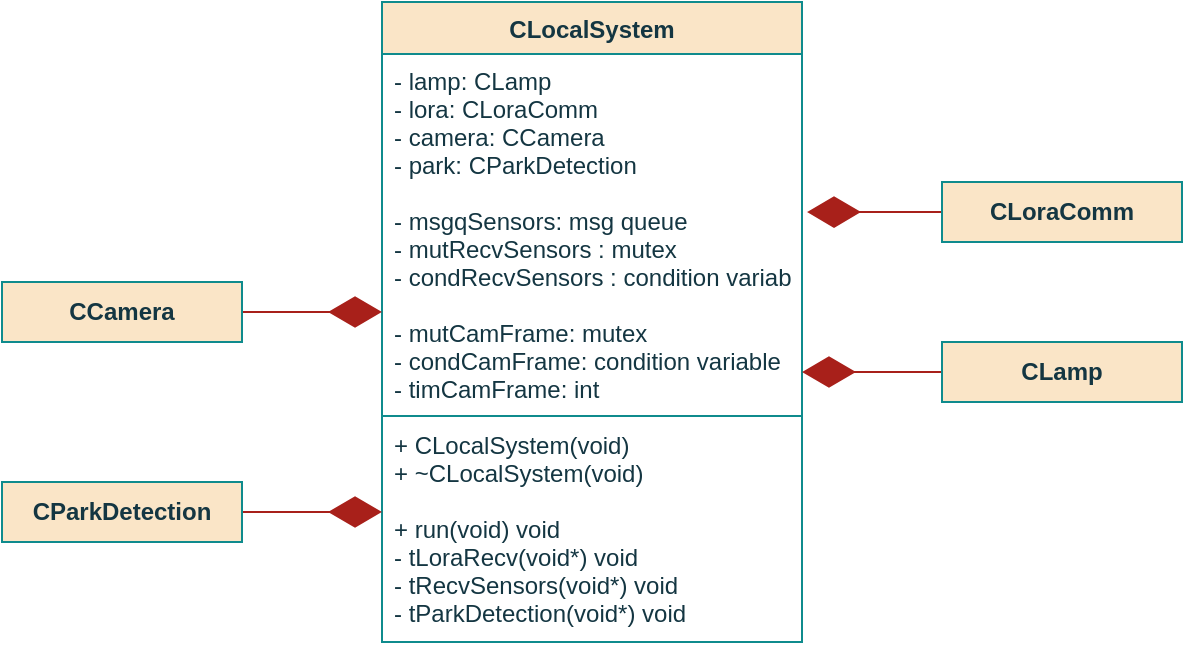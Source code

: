 <mxfile version="16.0.0" type="github" pages="7">
  <diagram id="xRPbzMYtvzO_JJK2Yxg7" name="Class">
    <mxGraphModel dx="771" dy="437" grid="1" gridSize="10" guides="1" tooltips="1" connect="1" arrows="1" fold="1" page="1" pageScale="1" pageWidth="850" pageHeight="1100" math="0" shadow="0">
      <root>
        <mxCell id="0" />
        <mxCell id="1" parent="0" />
        <mxCell id="exN9-fndayGN609k0AWI-1" value="CLocalSystem" style="swimlane;fontStyle=1;align=center;verticalAlign=top;childLayout=stackLayout;horizontal=1;startSize=26;horizontalStack=0;resizeParent=1;resizeParentMax=0;resizeLast=0;collapsible=1;marginBottom=0;fillColor=#FAE5C7;strokeColor=#0F8B8D;fontColor=#143642;" vertex="1" parent="1">
          <mxGeometry x="320" y="10" width="210" height="320" as="geometry">
            <mxRectangle x="-80" y="480" width="80" height="26" as="alternateBounds" />
          </mxGeometry>
        </mxCell>
        <mxCell id="exN9-fndayGN609k0AWI-2" value="- lamp: CLamp&#xa;- lora: CLoraComm&#xa;- camera: CCamera&#xa;- park: CParkDetection&#xa;&#xa;- msgqSensors: msg queue&#xa;- mutRecvSensors : mutex&#xa;- condRecvSensors : condition variable&#xa;&#xa;- mutCamFrame: mutex&#xa;- condCamFrame: condition variable&#xa;- timCamFrame: int&#xa;&#xa;&#xa;&#xa;" style="text;strokeColor=none;fillColor=none;align=left;verticalAlign=top;spacingLeft=4;spacingRight=4;overflow=hidden;rotatable=0;points=[[0,0.5],[1,0.5]];portConstraint=eastwest;fontColor=#143642;" vertex="1" parent="exN9-fndayGN609k0AWI-1">
          <mxGeometry y="26" width="210" height="180" as="geometry" />
        </mxCell>
        <mxCell id="exN9-fndayGN609k0AWI-3" value="" style="line;strokeWidth=1;fillColor=none;align=left;verticalAlign=middle;spacingTop=-1;spacingLeft=3;spacingRight=3;rotatable=0;labelPosition=right;points=[];portConstraint=eastwest;labelBackgroundColor=#DAD2D8;strokeColor=#0F8B8D;fontColor=#143642;" vertex="1" parent="exN9-fndayGN609k0AWI-1">
          <mxGeometry y="206" width="210" height="2" as="geometry" />
        </mxCell>
        <mxCell id="exN9-fndayGN609k0AWI-4" value="+ CLocalSystem(void)&#xa;+ ~CLocalSystem(void)&#xa;&#xa;+ run(void) void&#xa;- tLoraRecv(void*) void&#xa;- tRecvSensors(void*) void&#xa;- tParkDetection(void*) void&#xa;" style="text;strokeColor=none;fillColor=none;align=left;verticalAlign=top;spacingLeft=4;spacingRight=4;overflow=hidden;rotatable=0;points=[[0,0.5],[1,0.5]];portConstraint=eastwest;fontColor=#143642;" vertex="1" parent="exN9-fndayGN609k0AWI-1">
          <mxGeometry y="208" width="210" height="112" as="geometry" />
        </mxCell>
        <mxCell id="exN9-fndayGN609k0AWI-5" value="" style="endArrow=diamondThin;endFill=1;endSize=24;html=1;rounded=0;sketch=0;fontColor=#143642;strokeColor=#A8201A;fillColor=#FAE5C7;exitX=1;exitY=0.5;exitDx=0;exitDy=0;" edge="1" parent="1" source="exN9-fndayGN609k0AWI-11">
          <mxGeometry width="160" relative="1" as="geometry">
            <mxPoint x="300" y="230" as="sourcePoint" />
            <mxPoint x="320" y="265.0" as="targetPoint" />
          </mxGeometry>
        </mxCell>
        <mxCell id="exN9-fndayGN609k0AWI-6" value="" style="endArrow=diamondThin;endFill=1;endSize=24;html=1;rounded=0;sketch=0;fontColor=#143642;strokeColor=#A8201A;fillColor=#FAE5C7;exitX=0;exitY=0.5;exitDx=0;exitDy=0;entryX=1.012;entryY=0.439;entryDx=0;entryDy=0;entryPerimeter=0;" edge="1" parent="1" target="exN9-fndayGN609k0AWI-2">
          <mxGeometry width="160" relative="1" as="geometry">
            <mxPoint x="600" y="115" as="sourcePoint" />
            <mxPoint x="580" y="80" as="targetPoint" />
          </mxGeometry>
        </mxCell>
        <mxCell id="exN9-fndayGN609k0AWI-7" value="" style="endArrow=diamondThin;endFill=1;endSize=24;html=1;rounded=0;sketch=0;fontColor=#143642;strokeColor=#A8201A;fillColor=#FAE5C7;exitX=0;exitY=0.5;exitDx=0;exitDy=0;" edge="1" parent="1" source="exN9-fndayGN609k0AWI-9">
          <mxGeometry width="160" relative="1" as="geometry">
            <mxPoint x="540" y="148" as="sourcePoint" />
            <mxPoint x="530" y="195" as="targetPoint" />
          </mxGeometry>
        </mxCell>
        <mxCell id="exN9-fndayGN609k0AWI-8" value="" style="endArrow=diamondThin;endFill=1;endSize=24;html=1;rounded=0;sketch=0;fontColor=#143642;strokeColor=#A8201A;fillColor=#FAE5C7;exitX=1;exitY=0.5;exitDx=0;exitDy=0;" edge="1" parent="1" source="exN9-fndayGN609k0AWI-10">
          <mxGeometry width="160" relative="1" as="geometry">
            <mxPoint x="290" y="133" as="sourcePoint" />
            <mxPoint x="320" y="165" as="targetPoint" />
          </mxGeometry>
        </mxCell>
        <mxCell id="exN9-fndayGN609k0AWI-9" value="CLamp" style="rounded=0;whiteSpace=wrap;html=1;sketch=0;fontColor=#143642;strokeColor=#0F8B8D;fillColor=#FAE5C7;fontStyle=1" vertex="1" parent="1">
          <mxGeometry x="600" y="180" width="120" height="30" as="geometry" />
        </mxCell>
        <mxCell id="exN9-fndayGN609k0AWI-10" value="&lt;div&gt;CCamera&lt;/div&gt;" style="rounded=0;whiteSpace=wrap;html=1;sketch=0;fontColor=#143642;strokeColor=#0F8B8D;fillColor=#FAE5C7;fontStyle=1" vertex="1" parent="1">
          <mxGeometry x="130" y="150" width="120" height="30" as="geometry" />
        </mxCell>
        <mxCell id="exN9-fndayGN609k0AWI-11" value="CParkDetection" style="rounded=0;whiteSpace=wrap;html=1;sketch=0;fontColor=#143642;strokeColor=#0F8B8D;fillColor=#FAE5C7;fontStyle=1" vertex="1" parent="1">
          <mxGeometry x="130" y="250" width="120" height="30" as="geometry" />
        </mxCell>
        <mxCell id="exN9-fndayGN609k0AWI-12" value="CLoraComm" style="rounded=0;whiteSpace=wrap;html=1;sketch=0;fontColor=#143642;strokeColor=#0F8B8D;fillColor=#FAE5C7;fontStyle=1" vertex="1" parent="1">
          <mxGeometry x="600" y="100" width="120" height="30" as="geometry" />
        </mxCell>
      </root>
    </mxGraphModel>
  </diagram>
  <diagram id="z8LxL4Aov0aZeH8CfiWC" name="Constructor">
    <mxGraphModel dx="1781" dy="527" grid="1" gridSize="10" guides="1" tooltips="1" connect="1" arrows="1" fold="1" page="1" pageScale="1" pageWidth="850" pageHeight="1100" math="0" shadow="0">
      <root>
        <mxCell id="op0EoiuZJEP9xvEliXSA-0" />
        <mxCell id="op0EoiuZJEP9xvEliXSA-1" parent="op0EoiuZJEP9xvEliXSA-0" />
        <mxCell id="op0EoiuZJEP9xvEliXSA-2" style="edgeStyle=orthogonalEdgeStyle;curved=0;rounded=1;sketch=0;orthogonalLoop=1;jettySize=auto;html=1;exitX=0.5;exitY=1;exitDx=0;exitDy=0;entryX=0.5;entryY=0;entryDx=0;entryDy=0;fontColor=#143642;strokeColor=#A8201A;fillColor=#FAE5C7;" parent="op0EoiuZJEP9xvEliXSA-1" source="op0EoiuZJEP9xvEliXSA-3" edge="1">
          <mxGeometry relative="1" as="geometry">
            <mxPoint x="-424.5" y="120" as="targetPoint" />
          </mxGeometry>
        </mxCell>
        <mxCell id="op0EoiuZJEP9xvEliXSA-3" value="&lt;div&gt;CLocalSystem&lt;br&gt;&lt;/div&gt;" style="ellipse;whiteSpace=wrap;html=1;fillColor=#FAE5C7;strokeColor=#0F8B8D;fontColor=#143642;fontStyle=1" parent="op0EoiuZJEP9xvEliXSA-1" vertex="1">
          <mxGeometry x="-487.5" y="50" width="125.5" height="50" as="geometry" />
        </mxCell>
        <mxCell id="op0EoiuZJEP9xvEliXSA-4" style="edgeStyle=orthogonalEdgeStyle;rounded=1;orthogonalLoop=1;jettySize=auto;html=1;exitX=0.5;exitY=1;exitDx=0;exitDy=0;entryX=0.5;entryY=0;entryDx=0;entryDy=0;strokeColor=#A8201A;" parent="op0EoiuZJEP9xvEliXSA-1" edge="1">
          <mxGeometry relative="1" as="geometry">
            <mxPoint x="-424.5" y="150" as="sourcePoint" />
            <mxPoint x="-424.75" y="170" as="targetPoint" />
          </mxGeometry>
        </mxCell>
        <mxCell id="op0EoiuZJEP9xvEliXSA-5" value="end" style="ellipse;whiteSpace=wrap;html=1;fillColor=#FAE5C7;strokeColor=#0F8B8D;fontColor=#143642;fontStyle=1" parent="op0EoiuZJEP9xvEliXSA-1" vertex="1">
          <mxGeometry x="-447.88" y="460" width="48" height="30" as="geometry" />
        </mxCell>
        <mxCell id="op0EoiuZJEP9xvEliXSA-8" style="edgeStyle=orthogonalEdgeStyle;rounded=1;orthogonalLoop=1;jettySize=auto;html=1;exitX=0.5;exitY=1;exitDx=0;exitDy=0;entryX=0.5;entryY=0;entryDx=0;entryDy=0;strokeColor=#A8201A;" parent="op0EoiuZJEP9xvEliXSA-1" source="op0EoiuZJEP9xvEliXSA-9" edge="1">
          <mxGeometry relative="1" as="geometry">
            <mxPoint x="-424.5" y="220.0" as="targetPoint" />
          </mxGeometry>
        </mxCell>
        <mxCell id="op0EoiuZJEP9xvEliXSA-9" value="Create &lt;span style=&quot;font-weight: normal&quot;&gt;Pir&lt;/span&gt;" style="shape=process;whiteSpace=wrap;html=1;backgroundOutline=1;rounded=0;sketch=0;fontColor=#143642;strokeColor=#0F8B8D;fillColor=#FAE5C7;fontStyle=1" parent="op0EoiuZJEP9xvEliXSA-1" vertex="1">
          <mxGeometry x="-499.5" y="170" width="150" height="30" as="geometry" />
        </mxCell>
        <mxCell id="op0EoiuZJEP9xvEliXSA-10" value="Create &lt;span style=&quot;font-weight: normal&quot;&gt;Camera&lt;/span&gt;" style="shape=process;whiteSpace=wrap;html=1;backgroundOutline=1;rounded=0;sketch=0;fontColor=#143642;strokeColor=#0F8B8D;fillColor=#FAE5C7;fontStyle=1" parent="op0EoiuZJEP9xvEliXSA-1" vertex="1">
          <mxGeometry x="-499.5" y="220" width="150" height="30" as="geometry" />
        </mxCell>
        <mxCell id="op0EoiuZJEP9xvEliXSA-11" value="&lt;b&gt;Create&lt;/b&gt; &lt;i&gt;lamp&lt;/i&gt;" style="rounded=0;whiteSpace=wrap;html=1;sketch=0;fontColor=#143642;strokeColor=#0F8B8D;fillColor=#FAE5C7;" parent="op0EoiuZJEP9xvEliXSA-1" vertex="1">
          <mxGeometry x="-500" y="120" width="150.25" height="30" as="geometry" />
        </mxCell>
        <mxCell id="op0EoiuZJEP9xvEliXSA-13" value="&lt;b&gt;Create &lt;/b&gt;&lt;i&gt;lora&lt;br&gt;&lt;/i&gt;" style="rounded=0;whiteSpace=wrap;html=1;sketch=0;fontColor=#143642;strokeColor=#0F8B8D;fillColor=#FAE5C7;" parent="op0EoiuZJEP9xvEliXSA-1" vertex="1">
          <mxGeometry x="-500" y="170" width="150.25" height="30" as="geometry" />
        </mxCell>
        <mxCell id="op0EoiuZJEP9xvEliXSA-14" style="edgeStyle=orthogonalEdgeStyle;rounded=1;orthogonalLoop=1;jettySize=auto;html=1;exitX=0.5;exitY=1;exitDx=0;exitDy=0;entryX=0.5;entryY=0;entryDx=0;entryDy=0;strokeColor=#A8201A;" parent="op0EoiuZJEP9xvEliXSA-1" source="op0EoiuZJEP9xvEliXSA-15" target="op0EoiuZJEP9xvEliXSA-19" edge="1">
          <mxGeometry relative="1" as="geometry" />
        </mxCell>
        <mxCell id="op0EoiuZJEP9xvEliXSA-15" value="&lt;b&gt;Create&lt;/b&gt; &lt;i&gt;camera&lt;/i&gt;" style="rounded=0;whiteSpace=wrap;html=1;sketch=0;fontColor=#143642;strokeColor=#0F8B8D;fillColor=#FAE5C7;" parent="op0EoiuZJEP9xvEliXSA-1" vertex="1">
          <mxGeometry x="-499.5" y="220" width="150.25" height="30" as="geometry" />
        </mxCell>
        <mxCell id="op0EoiuZJEP9xvEliXSA-16" style="edgeStyle=orthogonalEdgeStyle;rounded=1;orthogonalLoop=1;jettySize=auto;html=1;exitX=0.5;exitY=1;exitDx=0;exitDy=0;entryX=0.5;entryY=0;entryDx=0;entryDy=0;strokeColor=#A8201A;" parent="op0EoiuZJEP9xvEliXSA-1" source="op0EoiuZJEP9xvEliXSA-17" target="op0EoiuZJEP9xvEliXSA-5" edge="1">
          <mxGeometry relative="1" as="geometry" />
        </mxCell>
        <mxCell id="op0EoiuZJEP9xvEliXSA-17" value="&lt;div&gt;&lt;b&gt;Create&lt;/b&gt; &lt;i&gt;tLoraRecv&lt;/i&gt;&lt;/div&gt;&lt;div&gt;&lt;b&gt;Create &lt;/b&gt;&lt;i&gt;tRecvSensors&lt;/i&gt;&lt;/div&gt;&lt;div&gt;&lt;b&gt;Create &lt;/b&gt;&lt;i&gt;tParkDetection&lt;br&gt;&lt;/i&gt;&lt;/div&gt;" style="rounded=0;whiteSpace=wrap;html=1;sketch=0;fontColor=#143642;strokeColor=#0F8B8D;fillColor=#FAE5C7;" parent="op0EoiuZJEP9xvEliXSA-1" vertex="1">
          <mxGeometry x="-499.5" y="390" width="150.25" height="50" as="geometry" />
        </mxCell>
        <mxCell id="op0EoiuZJEP9xvEliXSA-18" style="edgeStyle=none;rounded=0;orthogonalLoop=1;jettySize=auto;html=1;exitX=0.5;exitY=1;exitDx=0;exitDy=0;entryX=0.5;entryY=0;entryDx=0;entryDy=0;strokeColor=#A8201A;" parent="op0EoiuZJEP9xvEliXSA-1" source="op0EoiuZJEP9xvEliXSA-19" target="famSk4UqZNQ_d9igXdaw-0" edge="1">
          <mxGeometry relative="1" as="geometry" />
        </mxCell>
        <mxCell id="op0EoiuZJEP9xvEliXSA-19" value="&lt;div&gt;&lt;b&gt;Init&lt;/b&gt; &lt;i&gt;mutCamFrame&lt;/i&gt;&lt;/div&gt;&lt;div&gt;&lt;b&gt;Init&lt;/b&gt; &lt;i&gt;condCamFrame&lt;/i&gt;&lt;br&gt;&lt;/div&gt;" style="rounded=0;whiteSpace=wrap;html=1;sketch=0;fontColor=#143642;strokeColor=#0F8B8D;fillColor=#FAE5C7;" parent="op0EoiuZJEP9xvEliXSA-1" vertex="1">
          <mxGeometry x="-499.5" y="270" width="150.25" height="40" as="geometry" />
        </mxCell>
        <mxCell id="famSk4UqZNQ_d9igXdaw-1" style="edgeStyle=orthogonalEdgeStyle;rounded=1;orthogonalLoop=1;jettySize=auto;html=1;exitX=0.5;exitY=1;exitDx=0;exitDy=0;entryX=0.5;entryY=0;entryDx=0;entryDy=0;strokeColor=#A8201A;" edge="1" parent="op0EoiuZJEP9xvEliXSA-1" source="famSk4UqZNQ_d9igXdaw-0" target="op0EoiuZJEP9xvEliXSA-17">
          <mxGeometry relative="1" as="geometry" />
        </mxCell>
        <mxCell id="famSk4UqZNQ_d9igXdaw-0" value="&lt;div&gt;&lt;b&gt;Init&lt;/b&gt; &lt;i&gt;mutRecvSensors&lt;/i&gt;&lt;/div&gt;&lt;div&gt;&lt;b&gt;Init&lt;/b&gt; &lt;i&gt;condRecvSensors&lt;/i&gt;&lt;br&gt;&lt;/div&gt;" style="rounded=0;whiteSpace=wrap;html=1;sketch=0;fontColor=#143642;strokeColor=#0F8B8D;fillColor=#FAE5C7;" vertex="1" parent="op0EoiuZJEP9xvEliXSA-1">
          <mxGeometry x="-499.5" y="330" width="150.25" height="40" as="geometry" />
        </mxCell>
      </root>
    </mxGraphModel>
  </diagram>
  <diagram id="DM7wTGIC_bG_-rdbyG2Y" name="run">
    <mxGraphModel dx="1493" dy="364" grid="1" gridSize="10" guides="1" tooltips="1" connect="1" arrows="1" fold="1" page="1" pageScale="1" pageWidth="850" pageHeight="1100" math="0" shadow="0">
      <root>
        <mxCell id="9_ueuVdL5JtDlcy8EPzc-0" />
        <mxCell id="9_ueuVdL5JtDlcy8EPzc-1" parent="9_ueuVdL5JtDlcy8EPzc-0" />
        <mxCell id="Uo0M1PV5pyz27_JYEp9l-0" style="edgeStyle=orthogonalEdgeStyle;curved=0;rounded=1;sketch=0;orthogonalLoop=1;jettySize=auto;html=1;exitX=0.5;exitY=1;exitDx=0;exitDy=0;entryX=0.5;entryY=0;entryDx=0;entryDy=0;fontColor=#143642;strokeColor=#A8201A;fillColor=#FAE5C7;" parent="9_ueuVdL5JtDlcy8EPzc-1" source="Uo0M1PV5pyz27_JYEp9l-1" edge="1">
          <mxGeometry relative="1" as="geometry">
            <mxPoint x="-424.5" y="120" as="targetPoint" />
          </mxGeometry>
        </mxCell>
        <mxCell id="Uo0M1PV5pyz27_JYEp9l-1" value="Run" style="ellipse;whiteSpace=wrap;html=1;fillColor=#FAE5C7;strokeColor=#0F8B8D;fontColor=#143642;fontStyle=1" parent="9_ueuVdL5JtDlcy8EPzc-1" vertex="1">
          <mxGeometry x="-487.5" y="50" width="125.5" height="50" as="geometry" />
        </mxCell>
        <mxCell id="Uo0M1PV5pyz27_JYEp9l-3" value="end" style="ellipse;whiteSpace=wrap;html=1;fillColor=#FAE5C7;strokeColor=#0F8B8D;fontColor=#143642;fontStyle=1" parent="9_ueuVdL5JtDlcy8EPzc-1" vertex="1">
          <mxGeometry x="-449.37" y="340" width="48" height="30" as="geometry" />
        </mxCell>
        <mxCell id="_3WkHsjY319dbbsvAc-e-0" style="edgeStyle=orthogonalEdgeStyle;rounded=1;orthogonalLoop=1;jettySize=auto;html=1;exitX=0.5;exitY=1;exitDx=0;exitDy=0;entryX=0.5;entryY=0;entryDx=0;entryDy=0;strokeColor=#A8201A;" parent="9_ueuVdL5JtDlcy8EPzc-1" source="I6FT9Wov1RtJGtG56qlr-0" target="xCNR5hnXxy7U439vFOP1-0" edge="1">
          <mxGeometry relative="1" as="geometry" />
        </mxCell>
        <mxCell id="I6FT9Wov1RtJGtG56qlr-0" value="&lt;i&gt;lora&lt;/i&gt;&lt;b&gt;.init(&lt;/b&gt;&lt;b&gt;)&lt;/b&gt;" style="shape=process;whiteSpace=wrap;html=1;backgroundOutline=1;rounded=0;sketch=0;fontColor=#143642;strokeColor=#0F8B8D;fillColor=#FAE5C7;" parent="9_ueuVdL5JtDlcy8EPzc-1" vertex="1">
          <mxGeometry x="-499.75" y="170" width="150" height="30" as="geometry" />
        </mxCell>
        <mxCell id="_3WkHsjY319dbbsvAc-e-1" style="edgeStyle=orthogonalEdgeStyle;rounded=1;orthogonalLoop=1;jettySize=auto;html=1;exitX=0.5;exitY=1;exitDx=0;exitDy=0;entryX=0.5;entryY=0;entryDx=0;entryDy=0;strokeColor=#A8201A;" parent="9_ueuVdL5JtDlcy8EPzc-1" source="xCNR5hnXxy7U439vFOP1-0" target="KINEDeFreG2Bv2fwqSzw-0" edge="1">
          <mxGeometry relative="1" as="geometry" />
        </mxCell>
        <mxCell id="xCNR5hnXxy7U439vFOP1-0" value="&lt;i&gt;lora&lt;/i&gt;&lt;b&gt;.run(&lt;/b&gt;&lt;b&gt;)&lt;/b&gt;" style="shape=process;whiteSpace=wrap;html=1;backgroundOutline=1;rounded=0;sketch=0;fontColor=#143642;strokeColor=#0F8B8D;fillColor=#FAE5C7;" parent="9_ueuVdL5JtDlcy8EPzc-1" vertex="1">
          <mxGeometry x="-500.37" y="220" width="150" height="30" as="geometry" />
        </mxCell>
        <mxCell id="_3WkHsjY319dbbsvAc-e-2" style="edgeStyle=orthogonalEdgeStyle;rounded=1;orthogonalLoop=1;jettySize=auto;html=1;exitX=0.5;exitY=1;exitDx=0;exitDy=0;entryX=0.5;entryY=0;entryDx=0;entryDy=0;strokeColor=#A8201A;" parent="9_ueuVdL5JtDlcy8EPzc-1" source="KINEDeFreG2Bv2fwqSzw-0" target="Uo0M1PV5pyz27_JYEp9l-3" edge="1">
          <mxGeometry relative="1" as="geometry" />
        </mxCell>
        <mxCell id="KINEDeFreG2Bv2fwqSzw-0" value="&lt;div&gt;&lt;b&gt;Join&lt;/b&gt; &lt;i&gt;tLoraRecv&lt;/i&gt;&lt;/div&gt;&lt;div&gt;&lt;b&gt;Join&lt;/b&gt; &lt;i&gt;tRecvSensors&lt;/i&gt;&lt;/div&gt;&lt;div&gt;&lt;b&gt;Join&lt;/b&gt; &lt;i&gt;tParkDetection&lt;/i&gt;&lt;br&gt;&lt;/div&gt;" style="rounded=0;whiteSpace=wrap;html=1;sketch=0;fontColor=#143642;strokeColor=#0F8B8D;fillColor=#FAE5C7;" parent="9_ueuVdL5JtDlcy8EPzc-1" vertex="1">
          <mxGeometry x="-500.37" y="270" width="150" height="50" as="geometry" />
        </mxCell>
        <mxCell id="52kxpFOcmbm5MqgvhABa-0" style="edgeStyle=orthogonalEdgeStyle;rounded=1;orthogonalLoop=1;jettySize=auto;html=1;exitX=0.5;exitY=1;exitDx=0;exitDy=0;entryX=0.5;entryY=0;entryDx=0;entryDy=0;strokeColor=#A8201A;" parent="9_ueuVdL5JtDlcy8EPzc-1" source="-T743L5B9WCy__bEw3Js-0" target="I6FT9Wov1RtJGtG56qlr-0" edge="1">
          <mxGeometry relative="1" as="geometry" />
        </mxCell>
        <mxCell id="-T743L5B9WCy__bEw3Js-0" value="&lt;b&gt;setTimer(&lt;/b&gt;&lt;i&gt;timCamFrame&lt;/i&gt;&lt;b&gt;)&lt;/b&gt;" style="rounded=0;whiteSpace=wrap;html=1;sketch=0;fontColor=#143642;strokeColor=#0F8B8D;fillColor=#FAE5C7;" parent="9_ueuVdL5JtDlcy8EPzc-1" vertex="1">
          <mxGeometry x="-499.75" y="120" width="149.75" height="30" as="geometry" />
        </mxCell>
      </root>
    </mxGraphModel>
  </diagram>
  <diagram id="EEZgsm-cIwMRwmNPxhZT" name="tLoraRecv">
    <mxGraphModel dx="1621" dy="437" grid="1" gridSize="10" guides="1" tooltips="1" connect="1" arrows="1" fold="1" page="1" pageScale="1" pageWidth="850" pageHeight="1100" math="0" shadow="0">
      <root>
        <mxCell id="wxZqaYUNUVHBQ3FXVzNk-0" />
        <mxCell id="wxZqaYUNUVHBQ3FXVzNk-1" parent="wxZqaYUNUVHBQ3FXVzNk-0" />
        <mxCell id="wxZqaYUNUVHBQ3FXVzNk-2" style="edgeStyle=orthogonalEdgeStyle;curved=0;rounded=1;sketch=0;orthogonalLoop=1;jettySize=auto;html=1;exitX=0.5;exitY=1;exitDx=0;exitDy=0;entryX=0.5;entryY=0;entryDx=0;entryDy=0;fontColor=#143642;strokeColor=#A8201A;fillColor=#FAE5C7;" parent="wxZqaYUNUVHBQ3FXVzNk-1" source="wxZqaYUNUVHBQ3FXVzNk-3" target="wxZqaYUNUVHBQ3FXVzNk-5" edge="1">
          <mxGeometry relative="1" as="geometry" />
        </mxCell>
        <mxCell id="wxZqaYUNUVHBQ3FXVzNk-3" value="tLoraRecv" style="ellipse;whiteSpace=wrap;html=1;fillColor=#FAE5C7;strokeColor=#0F8B8D;fontColor=#143642;fontStyle=1" parent="wxZqaYUNUVHBQ3FXVzNk-1" vertex="1">
          <mxGeometry x="-488" y="80" width="125.5" height="50" as="geometry" />
        </mxCell>
        <mxCell id="wxZqaYUNUVHBQ3FXVzNk-4" style="edgeStyle=orthogonalEdgeStyle;curved=0;rounded=1;sketch=0;orthogonalLoop=1;jettySize=auto;html=1;exitX=0.5;exitY=1;exitDx=0;exitDy=0;entryX=0.5;entryY=0;entryDx=0;entryDy=0;fontColor=#143642;strokeColor=#A8201A;fillColor=#FAE5C7;" parent="wxZqaYUNUVHBQ3FXVzNk-1" source="wxZqaYUNUVHBQ3FXVzNk-5" edge="1">
          <mxGeometry relative="1" as="geometry">
            <mxPoint x="-425" y="200.0" as="targetPoint" />
          </mxGeometry>
        </mxCell>
        <mxCell id="wxZqaYUNUVHBQ3FXVzNk-5" value="" style="ellipse;whiteSpace=wrap;html=1;aspect=fixed;rounded=0;sketch=0;fontColor=#143642;strokeColor=#0F8B8D;fillColor=#FAE5C7;" parent="wxZqaYUNUVHBQ3FXVzNk-1" vertex="1">
          <mxGeometry x="-435" y="160" width="20" height="20" as="geometry" />
        </mxCell>
        <mxCell id="wxZqaYUNUVHBQ3FXVzNk-6" value="Returns &lt;i&gt;message&lt;/i&gt;" style="edgeStyle=orthogonalEdgeStyle;curved=0;rounded=1;sketch=0;orthogonalLoop=1;jettySize=auto;html=1;fontColor=#143642;strokeColor=#A8201A;fillColor=#FAE5C7;entryX=0.5;entryY=0;entryDx=0;entryDy=0;exitX=0.5;exitY=1;exitDx=0;exitDy=0;" parent="wxZqaYUNUVHBQ3FXVzNk-1" source="wxZqaYUNUVHBQ3FXVzNk-11" target="wxZqaYUNUVHBQ3FXVzNk-16" edge="1">
          <mxGeometry relative="1" as="geometry">
            <mxPoint x="-425" y="300.0" as="sourcePoint" />
            <mxPoint x="-425.25" y="350" as="targetPoint" />
          </mxGeometry>
        </mxCell>
        <mxCell id="wxZqaYUNUVHBQ3FXVzNk-7" style="edgeStyle=orthogonalEdgeStyle;rounded=1;sketch=0;orthogonalLoop=1;jettySize=auto;html=1;exitX=0.5;exitY=1;exitDx=0;exitDy=0;entryX=0;entryY=0.5;entryDx=0;entryDy=0;fontColor=#143642;strokeColor=#A8201A;fillColor=#FAE5C7;" parent="wxZqaYUNUVHBQ3FXVzNk-1" source="wxZqaYUNUVHBQ3FXVzNk-8" target="wxZqaYUNUVHBQ3FXVzNk-5" edge="1">
          <mxGeometry relative="1" as="geometry">
            <Array as="points">
              <mxPoint x="-425" y="500" />
              <mxPoint x="-570" y="500" />
              <mxPoint x="-570" y="170" />
            </Array>
          </mxGeometry>
        </mxCell>
        <mxCell id="wxZqaYUNUVHBQ3FXVzNk-8" value="&lt;b&gt;Execute&lt;/b&gt; &lt;i&gt;command&lt;/i&gt;" style="rounded=0;whiteSpace=wrap;html=1;sketch=0;fontColor=#143642;strokeColor=#0F8B8D;fillColor=#FAE5C7;" parent="wxZqaYUNUVHBQ3FXVzNk-1" vertex="1">
          <mxGeometry x="-500" y="460" width="150" height="30" as="geometry" />
        </mxCell>
        <mxCell id="wxZqaYUNUVHBQ3FXVzNk-9" style="edgeStyle=orthogonalEdgeStyle;curved=0;rounded=1;sketch=0;orthogonalLoop=1;jettySize=auto;html=1;exitX=1;exitY=0.5;exitDx=0;exitDy=0;entryX=1;entryY=0.5;entryDx=0;entryDy=0;fontColor=#143642;strokeColor=#A8201A;fillColor=#FAE5C7;" parent="wxZqaYUNUVHBQ3FXVzNk-1" source="wxZqaYUNUVHBQ3FXVzNk-16" target="wxZqaYUNUVHBQ3FXVzNk-5" edge="1">
          <mxGeometry relative="1" as="geometry">
            <mxPoint x="-382.75" y="660" as="sourcePoint" />
            <Array as="points">
              <mxPoint x="-320" y="315" />
              <mxPoint x="-320" y="170" />
            </Array>
          </mxGeometry>
        </mxCell>
        <mxCell id="wxZqaYUNUVHBQ3FXVzNk-10" value="No" style="edgeLabel;html=1;align=center;verticalAlign=middle;resizable=0;points=[];fontColor=#143642;" parent="wxZqaYUNUVHBQ3FXVzNk-9" vertex="1" connectable="0">
          <mxGeometry x="-0.958" y="2" relative="1" as="geometry">
            <mxPoint as="offset" />
          </mxGeometry>
        </mxCell>
        <mxCell id="wxZqaYUNUVHBQ3FXVzNk-11" value="&lt;i&gt;lora&lt;/i&gt;&lt;b&gt;.recv()&lt;/b&gt;" style="shape=process;whiteSpace=wrap;html=1;backgroundOutline=1;rounded=0;sketch=0;fontColor=#143642;strokeColor=#0F8B8D;fillColor=#FAE5C7;" parent="wxZqaYUNUVHBQ3FXVzNk-1" vertex="1">
          <mxGeometry x="-500" y="200" width="150" height="30" as="geometry" />
        </mxCell>
        <mxCell id="wxZqaYUNUVHBQ3FXVzNk-12" value="Returns &lt;i&gt;command&lt;/i&gt;" style="edgeStyle=orthogonalEdgeStyle;rounded=1;sketch=0;orthogonalLoop=1;jettySize=auto;html=1;fontColor=#143642;strokeColor=#A8201A;fillColor=#FAE5C7;" parent="wxZqaYUNUVHBQ3FXVzNk-1" source="wxZqaYUNUVHBQ3FXVzNk-13" target="wxZqaYUNUVHBQ3FXVzNk-8" edge="1">
          <mxGeometry relative="1" as="geometry" />
        </mxCell>
        <mxCell id="wxZqaYUNUVHBQ3FXVzNk-13" value="&lt;b&gt;parse&lt;/b&gt;(&lt;i&gt;message&lt;/i&gt;)" style="shape=process;whiteSpace=wrap;html=1;backgroundOutline=1;rounded=0;sketch=0;fontColor=#143642;strokeColor=#0F8B8D;fillColor=#FAE5C7;" parent="wxZqaYUNUVHBQ3FXVzNk-1" vertex="1">
          <mxGeometry x="-500.25" y="390" width="150" height="30" as="geometry" />
        </mxCell>
        <mxCell id="wxZqaYUNUVHBQ3FXVzNk-14" style="edgeStyle=orthogonalEdgeStyle;sketch=0;orthogonalLoop=1;jettySize=auto;html=1;exitX=0;exitY=0.5;exitDx=0;exitDy=0;entryX=0.5;entryY=0;entryDx=0;entryDy=0;fontColor=#143642;strokeColor=#A8201A;fillColor=#FAE5C7;rounded=1;" parent="wxZqaYUNUVHBQ3FXVzNk-1" source="wxZqaYUNUVHBQ3FXVzNk-16" target="wxZqaYUNUVHBQ3FXVzNk-13" edge="1">
          <mxGeometry relative="1" as="geometry">
            <Array as="points">
              <mxPoint x="-520" y="315" />
              <mxPoint x="-520" y="370" />
              <mxPoint x="-425" y="370" />
            </Array>
          </mxGeometry>
        </mxCell>
        <mxCell id="wxZqaYUNUVHBQ3FXVzNk-15" value="Yes" style="edgeLabel;html=1;align=center;verticalAlign=middle;resizable=0;points=[];fontColor=#143642;" parent="wxZqaYUNUVHBQ3FXVzNk-14" vertex="1" connectable="0">
          <mxGeometry x="-0.909" y="-1" relative="1" as="geometry">
            <mxPoint as="offset" />
          </mxGeometry>
        </mxCell>
        <mxCell id="wxZqaYUNUVHBQ3FXVzNk-16" value="&lt;div&gt;&lt;i&gt;message&lt;/i&gt; was&lt;/div&gt;&lt;div&gt;received?&lt;br&gt;&lt;/div&gt;" style="rhombus;whiteSpace=wrap;html=1;rounded=0;sketch=0;fontColor=#143642;strokeColor=#0F8B8D;fillColor=#FAE5C7;" parent="wxZqaYUNUVHBQ3FXVzNk-1" vertex="1">
          <mxGeometry x="-474.25" y="270" width="98" height="90" as="geometry" />
        </mxCell>
      </root>
    </mxGraphModel>
  </diagram>
  <diagram id="90PwgMspa3QPHYDIMfBa" name="tRecvSensors">
    <mxGraphModel dx="931" dy="527" grid="1" gridSize="10" guides="1" tooltips="1" connect="1" arrows="1" fold="1" page="1" pageScale="1" pageWidth="850" pageHeight="1100" math="0" shadow="0">
      <root>
        <mxCell id="BTnYIgvIfIU6KglRFI7O-0" />
        <mxCell id="BTnYIgvIfIU6KglRFI7O-1" parent="BTnYIgvIfIU6KglRFI7O-0" />
        <mxCell id="BTnYIgvIfIU6KglRFI7O-2" style="edgeStyle=orthogonalEdgeStyle;curved=0;rounded=1;sketch=0;orthogonalLoop=1;jettySize=auto;html=1;exitX=0.5;exitY=1;exitDx=0;exitDy=0;entryX=0.5;entryY=0;entryDx=0;entryDy=0;fontSize=11;fontColor=#143642;strokeColor=#A8201A;fillColor=#FAE5C7;" parent="BTnYIgvIfIU6KglRFI7O-1" source="BTnYIgvIfIU6KglRFI7O-3" target="BTnYIgvIfIU6KglRFI7O-18" edge="1">
          <mxGeometry relative="1" as="geometry" />
        </mxCell>
        <mxCell id="BTnYIgvIfIU6KglRFI7O-3" value="&lt;div&gt;tRecvSensors&lt;/div&gt;" style="ellipse;whiteSpace=wrap;html=1;fillColor=#FAE5C7;strokeColor=#0F8B8D;fontColor=#143642;fontStyle=1" parent="BTnYIgvIfIU6KglRFI7O-1" vertex="1">
          <mxGeometry x="291.75" y="60" width="125.5" height="50" as="geometry" />
        </mxCell>
        <mxCell id="BTnYIgvIfIU6KglRFI7O-4" value="Returns &lt;i&gt;message&lt;/i&gt;" style="edgeStyle=orthogonalEdgeStyle;curved=0;rounded=1;sketch=0;orthogonalLoop=1;jettySize=auto;html=1;exitX=0.5;exitY=1;exitDx=0;exitDy=0;entryX=0.5;entryY=0;entryDx=0;entryDy=0;fontSize=11;fontColor=#143642;strokeColor=#A8201A;fillColor=#FAE5C7;" parent="BTnYIgvIfIU6KglRFI7O-1" source="BTnYIgvIfIU6KglRFI7O-5" target="C9qtbhSoJmE0GlCPNpyT-9" edge="1">
          <mxGeometry relative="1" as="geometry" />
        </mxCell>
        <mxCell id="BTnYIgvIfIU6KglRFI7O-5" value="&lt;b&gt;Read&lt;/b&gt; from &lt;i&gt;msgqSensors&lt;/i&gt;" style="rounded=0;whiteSpace=wrap;html=1;sketch=0;fontColor=#143642;strokeColor=#0F8B8D;fillColor=#FAE5C7;" parent="BTnYIgvIfIU6KglRFI7O-1" vertex="1">
          <mxGeometry x="540" y="140" width="150.25" height="30" as="geometry" />
        </mxCell>
        <mxCell id="BTnYIgvIfIU6KglRFI7O-6" value="Returns &lt;i&gt;command&lt;/i&gt;" style="edgeStyle=orthogonalEdgeStyle;curved=0;rounded=1;sketch=0;orthogonalLoop=1;jettySize=auto;html=1;exitX=0.5;exitY=1;exitDx=0;exitDy=0;fontColor=#143642;strokeColor=#A8201A;fillColor=#FAE5C7;entryX=0.5;entryY=0;entryDx=0;entryDy=0;" parent="BTnYIgvIfIU6KglRFI7O-1" target="BTnYIgvIfIU6KglRFI7O-9" edge="1">
          <mxGeometry relative="1" as="geometry">
            <mxPoint x="615.0" y="290.0" as="sourcePoint" />
            <mxPoint x="614.964" y="320" as="targetPoint" />
          </mxGeometry>
        </mxCell>
        <mxCell id="BTnYIgvIfIU6KglRFI7O-7" value="&lt;b&gt;parse&lt;/b&gt;(&lt;i&gt;message&lt;/i&gt;)" style="shape=process;whiteSpace=wrap;html=1;backgroundOutline=1;rounded=0;sketch=0;fontColor=#143642;strokeColor=#0F8B8D;fillColor=#FAE5C7;" parent="BTnYIgvIfIU6KglRFI7O-1" vertex="1">
          <mxGeometry x="540.5" y="260" width="150" height="30" as="geometry" />
        </mxCell>
        <mxCell id="C9qtbhSoJmE0GlCPNpyT-14" style="edgeStyle=orthogonalEdgeStyle;rounded=1;orthogonalLoop=1;jettySize=auto;html=1;exitX=0.5;exitY=1;exitDx=0;exitDy=0;entryX=0.5;entryY=0;entryDx=0;entryDy=0;strokeColor=#A8201A;" edge="1" parent="BTnYIgvIfIU6KglRFI7O-1" source="BTnYIgvIfIU6KglRFI7O-9" target="C9qtbhSoJmE0GlCPNpyT-13">
          <mxGeometry relative="1" as="geometry" />
        </mxCell>
        <mxCell id="BTnYIgvIfIU6KglRFI7O-9" value="&lt;b&gt;Execute&lt;/b&gt; &lt;i&gt;command&lt;/i&gt;" style="rounded=0;whiteSpace=wrap;html=1;sketch=0;fontColor=#143642;strokeColor=#0F8B8D;fillColor=#FAE5C7;" parent="BTnYIgvIfIU6KglRFI7O-1" vertex="1">
          <mxGeometry x="540.25" y="330" width="150" height="30" as="geometry" />
        </mxCell>
        <mxCell id="BTnYIgvIfIU6KglRFI7O-10" style="edgeStyle=orthogonalEdgeStyle;curved=0;rounded=1;sketch=0;orthogonalLoop=1;jettySize=auto;html=1;exitX=1;exitY=0.5;exitDx=0;exitDy=0;fontSize=11;fontColor=#143642;strokeColor=#A8201A;fillColor=#FAE5C7;entryX=1;entryY=0.5;entryDx=0;entryDy=0;" parent="BTnYIgvIfIU6KglRFI7O-1" source="BTnYIgvIfIU6KglRFI7O-14" target="BTnYIgvIfIU6KglRFI7O-16" edge="1">
          <mxGeometry relative="1" as="geometry">
            <mxPoint x="349.77" y="500" as="targetPoint" />
            <Array as="points">
              <mxPoint x="460" y="365" />
              <mxPoint x="460" y="460" />
            </Array>
          </mxGeometry>
        </mxCell>
        <mxCell id="BTnYIgvIfIU6KglRFI7O-11" value="No" style="edgeLabel;html=1;align=center;verticalAlign=middle;resizable=0;points=[];fontSize=11;fontColor=#143642;" parent="BTnYIgvIfIU6KglRFI7O-10" vertex="1" connectable="0">
          <mxGeometry x="-0.91" y="-1" relative="1" as="geometry">
            <mxPoint x="7" y="-1" as="offset" />
          </mxGeometry>
        </mxCell>
        <mxCell id="C9qtbhSoJmE0GlCPNpyT-0" style="edgeStyle=orthogonalEdgeStyle;rounded=1;orthogonalLoop=1;jettySize=auto;html=1;exitX=0;exitY=0.5;exitDx=0;exitDy=0;entryX=0.5;entryY=0;entryDx=0;entryDy=0;strokeColor=#A8201A;" edge="1" parent="BTnYIgvIfIU6KglRFI7O-1" source="BTnYIgvIfIU6KglRFI7O-14" target="NdcfkpWhmcLmhSu8HvDh-1">
          <mxGeometry relative="1" as="geometry" />
        </mxCell>
        <mxCell id="C9qtbhSoJmE0GlCPNpyT-2" value="Yes" style="edgeLabel;html=1;align=center;verticalAlign=middle;resizable=0;points=[];" vertex="1" connectable="0" parent="C9qtbhSoJmE0GlCPNpyT-0">
          <mxGeometry x="-0.591" y="-1" relative="1" as="geometry">
            <mxPoint as="offset" />
          </mxGeometry>
        </mxCell>
        <mxCell id="BTnYIgvIfIU6KglRFI7O-14" value="&lt;div&gt;&lt;i&gt;msgqSensors&lt;/i&gt;&lt;/div&gt;&lt;div&gt;is empty?&lt;/div&gt;" style="rhombus;whiteSpace=wrap;html=1;rounded=0;sketch=0;fontColor=#143642;strokeColor=#0F8B8D;fillColor=#FAE5C7;" parent="BTnYIgvIfIU6KglRFI7O-1" vertex="1">
          <mxGeometry x="297.5" y="320" width="114.49" height="90" as="geometry" />
        </mxCell>
        <mxCell id="BTnYIgvIfIU6KglRFI7O-16" value="1" style="ellipse;whiteSpace=wrap;html=1;aspect=fixed;rounded=0;sketch=0;fontColor=#143642;strokeColor=#0F8B8D;fillColor=#FAE5C7;fontStyle=1" parent="BTnYIgvIfIU6KglRFI7O-1" vertex="1">
          <mxGeometry x="344.75" y="450" width="20" height="20" as="geometry" />
        </mxCell>
        <mxCell id="BTnYIgvIfIU6KglRFI7O-17" style="edgeStyle=orthogonalEdgeStyle;curved=0;rounded=1;sketch=0;orthogonalLoop=1;jettySize=auto;html=1;exitX=0.5;exitY=1;exitDx=0;exitDy=0;fontSize=11;fontColor=#143642;strokeColor=#A8201A;fillColor=#FAE5C7;entryX=0.5;entryY=0;entryDx=0;entryDy=0;" parent="BTnYIgvIfIU6KglRFI7O-1" source="BTnYIgvIfIU6KglRFI7O-18" target="5gl-ZBabYZsfskSXpo-k-0" edge="1">
          <mxGeometry relative="1" as="geometry">
            <mxPoint x="354.75" y="200" as="targetPoint" />
          </mxGeometry>
        </mxCell>
        <mxCell id="BTnYIgvIfIU6KglRFI7O-18" value="&lt;b&gt;Open &lt;/b&gt;&lt;i&gt;msgqSensors&lt;/i&gt;" style="rounded=0;whiteSpace=wrap;html=1;sketch=0;fontColor=#143642;strokeColor=#0F8B8D;fillColor=#FAE5C7;" parent="BTnYIgvIfIU6KglRFI7O-1" vertex="1">
          <mxGeometry x="279.75" y="130" width="150.25" height="30" as="geometry" />
        </mxCell>
        <mxCell id="C9qtbhSoJmE0GlCPNpyT-5" style="edgeStyle=orthogonalEdgeStyle;rounded=1;orthogonalLoop=1;jettySize=auto;html=1;exitX=0.5;exitY=1;exitDx=0;exitDy=0;entryX=0.5;entryY=0;entryDx=0;entryDy=0;strokeColor=#A8201A;" edge="1" parent="BTnYIgvIfIU6KglRFI7O-1" source="5gl-ZBabYZsfskSXpo-k-0" target="C9qtbhSoJmE0GlCPNpyT-4">
          <mxGeometry relative="1" as="geometry" />
        </mxCell>
        <mxCell id="5gl-ZBabYZsfskSXpo-k-0" value="&lt;b&gt;Send &lt;/b&gt;&lt;i&gt;PID to msgqSensors&lt;/i&gt;" style="rounded=0;whiteSpace=wrap;html=1;sketch=0;fontColor=#143642;strokeColor=#0F8B8D;fillColor=#FAE5C7;" vertex="1" parent="BTnYIgvIfIU6KglRFI7O-1">
          <mxGeometry x="279.37" y="180" width="150.25" height="30" as="geometry" />
        </mxCell>
        <mxCell id="NdcfkpWhmcLmhSu8HvDh-0" value="" style="edgeStyle=orthogonalEdgeStyle;curved=0;rounded=1;sketch=0;orthogonalLoop=1;jettySize=auto;html=1;fontFamily=Helvetica;fontColor=#143642;strokeColor=#A8201A;fillColor=#FAE5C7;entryX=0.5;entryY=0;entryDx=0;entryDy=0;" edge="1" parent="BTnYIgvIfIU6KglRFI7O-1" target="NdcfkpWhmcLmhSu8HvDh-3">
          <mxGeometry relative="1" as="geometry">
            <mxPoint x="354.75" y="260" as="targetPoint" />
            <mxPoint x="354.75" y="250.0" as="sourcePoint" />
          </mxGeometry>
        </mxCell>
        <mxCell id="C9qtbhSoJmE0GlCPNpyT-1" style="edgeStyle=orthogonalEdgeStyle;rounded=1;orthogonalLoop=1;jettySize=auto;html=1;exitX=0.5;exitY=1;exitDx=0;exitDy=0;entryX=0;entryY=0.5;entryDx=0;entryDy=0;strokeColor=#A8201A;" edge="1" parent="BTnYIgvIfIU6KglRFI7O-1" source="NdcfkpWhmcLmhSu8HvDh-1" target="BTnYIgvIfIU6KglRFI7O-16">
          <mxGeometry relative="1" as="geometry" />
        </mxCell>
        <mxCell id="NdcfkpWhmcLmhSu8HvDh-1" value="&lt;b&gt;Wait&lt;/b&gt; for &lt;i&gt;condRecvSensors&lt;/i&gt;" style="rounded=0;whiteSpace=wrap;html=1;sketch=0;fontColor=#143642;strokeColor=#0F8B8D;fillColor=#FAE5C7;" vertex="1" parent="BTnYIgvIfIU6KglRFI7O-1">
          <mxGeometry x="170" y="400" width="150" height="30" as="geometry" />
        </mxCell>
        <mxCell id="NdcfkpWhmcLmhSu8HvDh-2" style="edgeStyle=orthogonalEdgeStyle;rounded=1;orthogonalLoop=1;jettySize=auto;html=1;exitX=0.5;exitY=1;exitDx=0;exitDy=0;entryX=0.5;entryY=0;entryDx=0;entryDy=0;fontFamily=Helvetica;strokeColor=#A8201A;" edge="1" parent="BTnYIgvIfIU6KglRFI7O-1" source="NdcfkpWhmcLmhSu8HvDh-3" target="BTnYIgvIfIU6KglRFI7O-14">
          <mxGeometry relative="1" as="geometry" />
        </mxCell>
        <mxCell id="NdcfkpWhmcLmhSu8HvDh-3" value="&lt;b&gt;Lock&lt;/b&gt; &lt;i&gt;mutRecvSensors&lt;/i&gt;" style="rounded=0;whiteSpace=wrap;html=1;sketch=0;fontColor=#143642;strokeColor=#0F8B8D;fillColor=#FAE5C7;fontFamily=Helvetica;" vertex="1" parent="BTnYIgvIfIU6KglRFI7O-1">
          <mxGeometry x="279.62" y="270" width="150.38" height="30" as="geometry" />
        </mxCell>
        <mxCell id="C9qtbhSoJmE0GlCPNpyT-4" value="" style="ellipse;whiteSpace=wrap;html=1;aspect=fixed;rounded=0;sketch=0;fontColor=#143642;strokeColor=#0F8B8D;fillColor=#FAE5C7;" vertex="1" parent="BTnYIgvIfIU6KglRFI7O-1">
          <mxGeometry x="345" y="230" width="20" height="20" as="geometry" />
        </mxCell>
        <mxCell id="C9qtbhSoJmE0GlCPNpyT-10" style="edgeStyle=orthogonalEdgeStyle;rounded=1;orthogonalLoop=1;jettySize=auto;html=1;exitX=0.5;exitY=1;exitDx=0;exitDy=0;entryX=0.5;entryY=0;entryDx=0;entryDy=0;strokeColor=#A8201A;" edge="1" parent="BTnYIgvIfIU6KglRFI7O-1" source="C9qtbhSoJmE0GlCPNpyT-9" target="BTnYIgvIfIU6KglRFI7O-7">
          <mxGeometry relative="1" as="geometry" />
        </mxCell>
        <mxCell id="C9qtbhSoJmE0GlCPNpyT-9" value="&lt;b&gt;Unlock&lt;/b&gt; &lt;i&gt;mutRecvSensors&lt;/i&gt;" style="rounded=0;whiteSpace=wrap;html=1;sketch=0;fontColor=#143642;strokeColor=#0F8B8D;fillColor=#FAE5C7;fontFamily=Helvetica;" vertex="1" parent="BTnYIgvIfIU6KglRFI7O-1">
          <mxGeometry x="540.25" y="210" width="150.38" height="30" as="geometry" />
        </mxCell>
        <mxCell id="C9qtbhSoJmE0GlCPNpyT-12" style="edgeStyle=orthogonalEdgeStyle;rounded=1;orthogonalLoop=1;jettySize=auto;html=1;exitX=0.5;exitY=1;exitDx=0;exitDy=0;entryX=0.5;entryY=0;entryDx=0;entryDy=0;strokeColor=#A8201A;" edge="1" parent="BTnYIgvIfIU6KglRFI7O-1" source="C9qtbhSoJmE0GlCPNpyT-11" target="BTnYIgvIfIU6KglRFI7O-5">
          <mxGeometry relative="1" as="geometry" />
        </mxCell>
        <mxCell id="C9qtbhSoJmE0GlCPNpyT-11" value="1" style="ellipse;whiteSpace=wrap;html=1;aspect=fixed;rounded=0;sketch=0;fontColor=#143642;strokeColor=#0F8B8D;fillColor=#FAE5C7;fontStyle=1" vertex="1" parent="BTnYIgvIfIU6KglRFI7O-1">
          <mxGeometry x="605.13" y="70" width="20" height="20" as="geometry" />
        </mxCell>
        <mxCell id="C9qtbhSoJmE0GlCPNpyT-13" value="2" style="ellipse;whiteSpace=wrap;html=1;aspect=fixed;rounded=0;sketch=0;fontColor=#143642;strokeColor=#0F8B8D;fillColor=#FAE5C7;fontStyle=1" vertex="1" parent="BTnYIgvIfIU6KglRFI7O-1">
          <mxGeometry x="605.5" y="420" width="20" height="20" as="geometry" />
        </mxCell>
        <mxCell id="C9qtbhSoJmE0GlCPNpyT-16" value="" style="edgeStyle=orthogonalEdgeStyle;rounded=1;orthogonalLoop=1;jettySize=auto;html=1;strokeColor=#A8201A;" edge="1" parent="BTnYIgvIfIU6KglRFI7O-1" source="C9qtbhSoJmE0GlCPNpyT-15" target="C9qtbhSoJmE0GlCPNpyT-4">
          <mxGeometry relative="1" as="geometry" />
        </mxCell>
        <mxCell id="C9qtbhSoJmE0GlCPNpyT-15" value="2" style="ellipse;whiteSpace=wrap;html=1;aspect=fixed;rounded=0;sketch=0;fontColor=#143642;strokeColor=#0F8B8D;fillColor=#FAE5C7;fontStyle=1" vertex="1" parent="BTnYIgvIfIU6KglRFI7O-1">
          <mxGeometry x="450" y="230" width="20" height="20" as="geometry" />
        </mxCell>
      </root>
    </mxGraphModel>
  </diagram>
  <diagram id="9Q2DUWP--Pgp7ztuSy8A" name="tParkDetection">
    <mxGraphModel dx="1125" dy="637" grid="1" gridSize="10" guides="1" tooltips="1" connect="1" arrows="1" fold="1" page="1" pageScale="1" pageWidth="850" pageHeight="1100" math="0" shadow="0">
      <root>
        <mxCell id="Y6waBAxhZ730pBouhmRW-0" />
        <mxCell id="Y6waBAxhZ730pBouhmRW-1" parent="Y6waBAxhZ730pBouhmRW-0" />
        <mxCell id="Y6waBAxhZ730pBouhmRW-2" style="edgeStyle=orthogonalEdgeStyle;rounded=1;orthogonalLoop=1;jettySize=auto;html=1;exitX=0.5;exitY=1;exitDx=0;exitDy=0;entryX=0.5;entryY=0;entryDx=0;entryDy=0;strokeColor=#A8201A;" parent="Y6waBAxhZ730pBouhmRW-1" source="Y6waBAxhZ730pBouhmRW-3" target="JZ_8x92tfxjr33ZHgrvF-0" edge="1">
          <mxGeometry relative="1" as="geometry" />
        </mxCell>
        <mxCell id="Y6waBAxhZ730pBouhmRW-3" value="&lt;b&gt;tParkDetection&lt;/b&gt;" style="ellipse;whiteSpace=wrap;html=1;fontFamily=Helvetica;fillColor=#FAE5C7;strokeColor=#0F8B8D;fontColor=#143642;" parent="Y6waBAxhZ730pBouhmRW-1" vertex="1">
          <mxGeometry x="135" y="10" width="130" height="50" as="geometry" />
        </mxCell>
        <mxCell id="Y6waBAxhZ730pBouhmRW-4" value="" style="edgeStyle=orthogonalEdgeStyle;curved=0;rounded=1;sketch=0;orthogonalLoop=1;jettySize=auto;html=1;fontFamily=Helvetica;fontColor=#143642;strokeColor=#A8201A;fillColor=#FAE5C7;entryX=0.5;entryY=0;entryDx=0;entryDy=0;" parent="Y6waBAxhZ730pBouhmRW-1" source="Y6waBAxhZ730pBouhmRW-5" target="Y6waBAxhZ730pBouhmRW-19" edge="1">
          <mxGeometry relative="1" as="geometry">
            <mxPoint x="200" y="330" as="targetPoint" />
          </mxGeometry>
        </mxCell>
        <mxCell id="Y6waBAxhZ730pBouhmRW-5" value="" style="ellipse;whiteSpace=wrap;html=1;aspect=fixed;rounded=0;sketch=0;fontColor=#143642;strokeColor=#0F8B8D;fillColor=#FAE5C7;fontFamily=Helvetica;" parent="Y6waBAxhZ730pBouhmRW-1" vertex="1">
          <mxGeometry x="190" y="300" width="20" height="20" as="geometry" />
        </mxCell>
        <mxCell id="Y6waBAxhZ730pBouhmRW-6" value="&lt;i&gt;condCamFrame&lt;/i&gt;" style="edgeStyle=orthogonalEdgeStyle;curved=0;rounded=1;sketch=0;orthogonalLoop=1;jettySize=auto;html=1;fontFamily=Helvetica;fontColor=#143642;strokeColor=#A8201A;fillColor=#FAE5C7;entryX=0.5;entryY=0;entryDx=0;entryDy=0;exitX=0.5;exitY=1;exitDx=0;exitDy=0;" parent="Y6waBAxhZ730pBouhmRW-1" source="Y6waBAxhZ730pBouhmRW-16" edge="1" target="Y6waBAxhZ730pBouhmRW-17">
          <mxGeometry relative="1" as="geometry">
            <mxPoint x="200" y="480" as="targetPoint" />
            <mxPoint x="200" y="480.5" as="sourcePoint" />
          </mxGeometry>
        </mxCell>
        <mxCell id="Y6waBAxhZ730pBouhmRW-7" value="" style="edgeStyle=orthogonalEdgeStyle;rounded=0;sketch=0;orthogonalLoop=1;jettySize=auto;html=1;fontFamily=Helvetica;fontColor=#143642;strokeColor=#A8201A;fillColor=#FAE5C7;" parent="Y6waBAxhZ730pBouhmRW-1" source="Y6waBAxhZ730pBouhmRW-8" target="Y6waBAxhZ730pBouhmRW-5" edge="1">
          <mxGeometry relative="1" as="geometry" />
        </mxCell>
        <mxCell id="Y6waBAxhZ730pBouhmRW-8" value="2" style="ellipse;whiteSpace=wrap;html=1;aspect=fixed;rounded=0;sketch=0;fontColor=#143642;strokeColor=#0F8B8D;fillColor=#FAE5C7;fontStyle=1;fontFamily=Helvetica;" parent="Y6waBAxhZ730pBouhmRW-1" vertex="1">
          <mxGeometry x="320" y="300" width="20" height="20" as="geometry" />
        </mxCell>
        <mxCell id="Y6waBAxhZ730pBouhmRW-9" value="" style="edgeStyle=orthogonalEdgeStyle;rounded=0;orthogonalLoop=1;jettySize=auto;html=1;strokeColor=#9C1E18;fontFamily=Helvetica;exitX=0.5;exitY=1;exitDx=0;exitDy=0;" parent="Y6waBAxhZ730pBouhmRW-1" source="Y6waBAxhZ730pBouhmRW-29" target="Y6waBAxhZ730pBouhmRW-15" edge="1">
          <mxGeometry relative="1" as="geometry">
            <mxPoint x="570" y="110" as="sourcePoint" />
          </mxGeometry>
        </mxCell>
        <mxCell id="Y6waBAxhZ730pBouhmRW-10" style="edgeStyle=orthogonalEdgeStyle;rounded=1;orthogonalLoop=1;jettySize=auto;html=1;exitX=0.5;exitY=1;exitDx=0;exitDy=0;entryX=0.5;entryY=0;entryDx=0;entryDy=0;fontFamily=Helvetica;strokeColor=#A8201A;" parent="Y6waBAxhZ730pBouhmRW-1" source="Y6waBAxhZ730pBouhmRW-11" target="Y6waBAxhZ730pBouhmRW-28" edge="1">
          <mxGeometry relative="1" as="geometry" />
        </mxCell>
        <mxCell id="Y6waBAxhZ730pBouhmRW-11" value="&lt;b&gt;Unlock&lt;/b&gt; &lt;i&gt;mutCamFrame&lt;/i&gt;" style="rounded=0;whiteSpace=wrap;html=1;sketch=0;fontColor=#143642;strokeColor=#0F8B8D;fillColor=#FAE5C7;fontFamily=Helvetica;" parent="Y6waBAxhZ730pBouhmRW-1" vertex="1">
          <mxGeometry x="120" y="530" width="160" height="30" as="geometry" />
        </mxCell>
        <mxCell id="Y6waBAxhZ730pBouhmRW-12" value="" style="edgeStyle=orthogonalEdgeStyle;rounded=0;orthogonalLoop=1;jettySize=auto;html=1;strokeColor=#9C1E18;fontFamily=Helvetica;exitX=0.5;exitY=1;exitDx=0;exitDy=0;" parent="Y6waBAxhZ730pBouhmRW-1" target="Y6waBAxhZ730pBouhmRW-11" edge="1" source="Y6waBAxhZ730pBouhmRW-17">
          <mxGeometry relative="1" as="geometry">
            <mxPoint x="200" y="520.0" as="sourcePoint" />
          </mxGeometry>
        </mxCell>
        <mxCell id="Y6waBAxhZ730pBouhmRW-13" value="Returns &lt;i&gt;frame&lt;/i&gt;" style="edgeLabel;html=1;align=center;verticalAlign=middle;resizable=0;points=[];fontFamily=Helvetica;" parent="Y6waBAxhZ730pBouhmRW-12" vertex="1" connectable="0">
          <mxGeometry x="-0.3" y="2" relative="1" as="geometry">
            <mxPoint x="-2" y="2" as="offset" />
          </mxGeometry>
        </mxCell>
        <mxCell id="Y6waBAxhZ730pBouhmRW-14" style="edgeStyle=orthogonalEdgeStyle;rounded=0;orthogonalLoop=1;jettySize=auto;html=1;exitX=0.5;exitY=1;exitDx=0;exitDy=0;entryX=0.5;entryY=0;entryDx=0;entryDy=0;strokeColor=#9C1E18;fontFamily=Helvetica;" parent="Y6waBAxhZ730pBouhmRW-1" source="Y6waBAxhZ730pBouhmRW-15" edge="1">
          <mxGeometry relative="1" as="geometry">
            <mxPoint x="570" y="190" as="targetPoint" />
          </mxGeometry>
        </mxCell>
        <mxCell id="Y6waBAxhZ730pBouhmRW-15" value="&lt;div&gt;&lt;b&gt;setTimer&lt;/b&gt;&lt;br&gt;&lt;/div&gt;&lt;div&gt;(timCamProc)&lt;/div&gt;" style="rounded=0;whiteSpace=wrap;html=1;sketch=0;fontColor=#143642;strokeColor=#0F8B8D;fillColor=#FAE5C7;fontFamily=Helvetica;" parent="Y6waBAxhZ730pBouhmRW-1" vertex="1">
          <mxGeometry x="490" y="130" width="160" height="30" as="geometry" />
        </mxCell>
        <mxCell id="Y6waBAxhZ730pBouhmRW-16" value="&lt;b&gt;Wait&lt;/b&gt; for &lt;i&gt;condCamFrame&lt;/i&gt;" style="rounded=0;whiteSpace=wrap;html=1;sketch=0;fontColor=#143642;strokeColor=#0F8B8D;fillColor=#FAE5C7;" parent="Y6waBAxhZ730pBouhmRW-1" vertex="1">
          <mxGeometry x="120" y="390" width="160" height="30" as="geometry" />
        </mxCell>
        <mxCell id="Y6waBAxhZ730pBouhmRW-17" value="&lt;i&gt;cam&lt;/i&gt;&lt;b&gt;.capture()&lt;/b&gt;" style="shape=process;whiteSpace=wrap;html=1;backgroundOutline=1;rounded=0;sketch=0;fontFamily=Helvetica;fontColor=#143642;strokeColor=#0F8B8D;fillColor=#FAE5C7;" parent="Y6waBAxhZ730pBouhmRW-1" vertex="1">
          <mxGeometry x="120" y="460" width="160" height="30" as="geometry" />
        </mxCell>
        <mxCell id="Y6waBAxhZ730pBouhmRW-18" style="edgeStyle=orthogonalEdgeStyle;rounded=1;orthogonalLoop=1;jettySize=auto;html=1;exitX=0.5;exitY=1;exitDx=0;exitDy=0;entryX=0.5;entryY=0;entryDx=0;entryDy=0;fontFamily=Helvetica;strokeColor=#A8201A;" parent="Y6waBAxhZ730pBouhmRW-1" source="Y6waBAxhZ730pBouhmRW-19" target="Y6waBAxhZ730pBouhmRW-16" edge="1">
          <mxGeometry relative="1" as="geometry" />
        </mxCell>
        <mxCell id="Y6waBAxhZ730pBouhmRW-19" value="&lt;b&gt;Lock&lt;/b&gt; &lt;i&gt;mutCamFrame&lt;/i&gt;" style="rounded=0;whiteSpace=wrap;html=1;sketch=0;fontColor=#143642;strokeColor=#0F8B8D;fillColor=#FAE5C7;fontFamily=Helvetica;" parent="Y6waBAxhZ730pBouhmRW-1" vertex="1">
          <mxGeometry x="120" y="340" width="160" height="30" as="geometry" />
        </mxCell>
        <mxCell id="Y6waBAxhZ730pBouhmRW-20" style="edgeStyle=orthogonalEdgeStyle;rounded=1;orthogonalLoop=1;jettySize=auto;html=1;exitX=0.5;exitY=1;exitDx=0;exitDy=0;entryX=0.5;entryY=0;entryDx=0;entryDy=0;fontFamily=Helvetica;strokeColor=#A8201A;" parent="Y6waBAxhZ730pBouhmRW-1" source="Y6waBAxhZ730pBouhmRW-21" target="Y6waBAxhZ730pBouhmRW-5" edge="1">
          <mxGeometry relative="1" as="geometry" />
        </mxCell>
        <mxCell id="Y6waBAxhZ730pBouhmRW-21" value="&lt;i&gt;park&lt;/i&gt;&lt;b&gt;.getOutline(&lt;/b&gt;&lt;i&gt;frame&lt;/i&gt;&lt;b&gt;)&lt;/b&gt;" style="shape=process;whiteSpace=wrap;html=1;backgroundOutline=1;rounded=0;sketch=0;fontFamily=Helvetica;fontColor=#143642;strokeColor=#0F8B8D;fillColor=#FAE5C7;" parent="Y6waBAxhZ730pBouhmRW-1" vertex="1">
          <mxGeometry x="120" y="250" width="160" height="30" as="geometry" />
        </mxCell>
        <mxCell id="Y6waBAxhZ730pBouhmRW-22" value="Returns &lt;i&gt;VacantsNum&lt;/i&gt;" style="edgeStyle=orthogonalEdgeStyle;rounded=1;orthogonalLoop=1;jettySize=auto;html=1;exitX=0.5;exitY=1;exitDx=0;exitDy=0;entryX=0.5;entryY=0;entryDx=0;entryDy=0;fontFamily=Helvetica;strokeColor=#A8201A;" parent="Y6waBAxhZ730pBouhmRW-1" target="Y6waBAxhZ730pBouhmRW-26" edge="1" source="Y6waBAxhZ730pBouhmRW-38">
          <mxGeometry relative="1" as="geometry">
            <mxPoint x="570" y="230.0" as="sourcePoint" />
          </mxGeometry>
        </mxCell>
        <mxCell id="Y6waBAxhZ730pBouhmRW-23" style="edgeStyle=orthogonalEdgeStyle;rounded=1;orthogonalLoop=1;jettySize=auto;html=1;exitX=1;exitY=0.5;exitDx=0;exitDy=0;entryX=0.5;entryY=0;entryDx=0;entryDy=0;fontFamily=Helvetica;strokeColor=#A8201A;" parent="Y6waBAxhZ730pBouhmRW-1" source="Y6waBAxhZ730pBouhmRW-26" edge="1">
          <mxGeometry relative="1" as="geometry">
            <mxPoint x="670" y="340" as="targetPoint" />
            <Array as="points">
              <mxPoint x="670" y="290" />
            </Array>
          </mxGeometry>
        </mxCell>
        <mxCell id="Y6waBAxhZ730pBouhmRW-24" value="No" style="edgeLabel;html=1;align=center;verticalAlign=middle;resizable=0;points=[];fontFamily=Helvetica;" parent="Y6waBAxhZ730pBouhmRW-23" vertex="1" connectable="0">
          <mxGeometry x="-0.799" y="-2" relative="1" as="geometry">
            <mxPoint x="7" y="-2" as="offset" />
          </mxGeometry>
        </mxCell>
        <mxCell id="Y6waBAxhZ730pBouhmRW-25" value="Yes" style="edgeStyle=orthogonalEdgeStyle;rounded=1;orthogonalLoop=1;jettySize=auto;html=1;exitX=0;exitY=0.5;exitDx=0;exitDy=0;entryX=0;entryY=0.5;entryDx=0;entryDy=0;fontFamily=Helvetica;strokeColor=#A8201A;" parent="Y6waBAxhZ730pBouhmRW-1" source="Y6waBAxhZ730pBouhmRW-26" target="Y6waBAxhZ730pBouhmRW-35" edge="1">
          <mxGeometry x="-0.506" relative="1" as="geometry">
            <mxPoint x="460" y="360" as="targetPoint" />
            <mxPoint as="offset" />
          </mxGeometry>
        </mxCell>
        <mxCell id="Y6waBAxhZ730pBouhmRW-26" value="&lt;div&gt;&lt;i&gt;vacantsNum&lt;/i&gt; ==&lt;/div&gt;&lt;div&gt;&lt;i&gt;oldVacantsNum&lt;/i&gt;&lt;/div&gt;" style="rhombus;whiteSpace=wrap;html=1;rounded=0;sketch=0;fontColor=#143642;strokeColor=#0F8B8D;fillColor=#FAE5C7;fontFamily=Helvetica;verticalAlign=middle;labelPosition=center;verticalLabelPosition=middle;align=center;" parent="Y6waBAxhZ730pBouhmRW-1" vertex="1">
          <mxGeometry x="496.25" y="250" width="147.5" height="80" as="geometry" />
        </mxCell>
        <mxCell id="Y6waBAxhZ730pBouhmRW-27" style="edgeStyle=orthogonalEdgeStyle;rounded=1;orthogonalLoop=1;jettySize=auto;html=1;exitX=0.5;exitY=1;exitDx=0;exitDy=0;entryX=1;entryY=0.5;entryDx=0;entryDy=0;fontFamily=Helvetica;strokeColor=#A8201A;" parent="Y6waBAxhZ730pBouhmRW-1" target="Y6waBAxhZ730pBouhmRW-35" edge="1" source="Y6waBAxhZ730pBouhmRW-40">
          <mxGeometry relative="1" as="geometry">
            <mxPoint x="670" y="380" as="sourcePoint" />
            <Array as="points">
              <mxPoint x="670" y="420" />
            </Array>
          </mxGeometry>
        </mxCell>
        <mxCell id="Y6waBAxhZ730pBouhmRW-28" value="1" style="ellipse;whiteSpace=wrap;html=1;aspect=fixed;rounded=0;sketch=0;fontColor=#143642;strokeColor=#0F8B8D;fillColor=#FAE5C7;fontStyle=1;fontFamily=Helvetica;" parent="Y6waBAxhZ730pBouhmRW-1" vertex="1">
          <mxGeometry x="190" y="620" width="20" height="20" as="geometry" />
        </mxCell>
        <mxCell id="Y6waBAxhZ730pBouhmRW-29" value="1" style="ellipse;whiteSpace=wrap;html=1;aspect=fixed;rounded=0;sketch=0;fontColor=#143642;strokeColor=#0F8B8D;fillColor=#FAE5C7;fontStyle=1;fontFamily=Helvetica;" parent="Y6waBAxhZ730pBouhmRW-1" vertex="1">
          <mxGeometry x="560" y="65" width="20" height="20" as="geometry" />
        </mxCell>
        <mxCell id="Y6waBAxhZ730pBouhmRW-30" value="2" style="ellipse;whiteSpace=wrap;html=1;aspect=fixed;rounded=0;sketch=0;fontColor=#143642;strokeColor=#0F8B8D;fillColor=#FAE5C7;fontStyle=1;fontFamily=Helvetica;" parent="Y6waBAxhZ730pBouhmRW-1" vertex="1">
          <mxGeometry x="560" y="620" width="20" height="20" as="geometry" />
        </mxCell>
        <mxCell id="Y6waBAxhZ730pBouhmRW-31" style="edgeStyle=orthogonalEdgeStyle;rounded=1;orthogonalLoop=1;jettySize=auto;html=1;exitX=0.5;exitY=1;exitDx=0;exitDy=0;entryX=0.5;entryY=0;entryDx=0;entryDy=0;fontFamily=Helvetica;strokeColor=#A8201A;startArrow=none;" parent="Y6waBAxhZ730pBouhmRW-1" source="Y6waBAxhZ730pBouhmRW-39" target="Y6waBAxhZ730pBouhmRW-30" edge="1">
          <mxGeometry relative="1" as="geometry" />
        </mxCell>
        <mxCell id="Y6waBAxhZ730pBouhmRW-32" style="edgeStyle=orthogonalEdgeStyle;rounded=1;orthogonalLoop=1;jettySize=auto;html=1;exitX=0.5;exitY=1;exitDx=0;exitDy=0;entryX=0.5;entryY=0;entryDx=0;entryDy=0;strokeColor=#A8201A;" parent="Y6waBAxhZ730pBouhmRW-1" source="Y6waBAxhZ730pBouhmRW-33" target="Y6waBAxhZ730pBouhmRW-39" edge="1">
          <mxGeometry relative="1" as="geometry" />
        </mxCell>
        <mxCell id="Y6waBAxhZ730pBouhmRW-33" value="&lt;i&gt;oldVacantsNum&lt;/i&gt; &amp;lt;- &lt;i&gt;vacantsNum&lt;/i&gt;" style="rounded=0;whiteSpace=wrap;html=1;sketch=0;fontColor=#143642;strokeColor=#0F8B8D;fillColor=#FAE5C7;fontFamily=Helvetica;" parent="Y6waBAxhZ730pBouhmRW-1" vertex="1">
          <mxGeometry x="490" y="460" width="160" height="30" as="geometry" />
        </mxCell>
        <mxCell id="Y6waBAxhZ730pBouhmRW-34" style="edgeStyle=orthogonalEdgeStyle;rounded=1;orthogonalLoop=1;jettySize=auto;html=1;exitX=0.5;exitY=1;exitDx=0;exitDy=0;entryX=0.5;entryY=0;entryDx=0;entryDy=0;fontFamily=Helvetica;strokeColor=#A8201A;" parent="Y6waBAxhZ730pBouhmRW-1" source="Y6waBAxhZ730pBouhmRW-35" target="Y6waBAxhZ730pBouhmRW-33" edge="1">
          <mxGeometry relative="1" as="geometry" />
        </mxCell>
        <mxCell id="Y6waBAxhZ730pBouhmRW-35" value="" style="ellipse;whiteSpace=wrap;html=1;aspect=fixed;rounded=0;sketch=0;fontColor=#143642;strokeColor=#0F8B8D;fillColor=#FAE5C7;fontFamily=Helvetica;" parent="Y6waBAxhZ730pBouhmRW-1" vertex="1">
          <mxGeometry x="560" y="410" width="20" height="20" as="geometry" />
        </mxCell>
        <mxCell id="Y6waBAxhZ730pBouhmRW-36" value="Returns &lt;i&gt;frame&lt;/i&gt;" style="edgeStyle=orthogonalEdgeStyle;rounded=1;orthogonalLoop=1;jettySize=auto;html=1;exitX=0.5;exitY=1;exitDx=0;exitDy=0;entryX=0.5;entryY=0;entryDx=0;entryDy=0;strokeColor=#A8201A;" parent="Y6waBAxhZ730pBouhmRW-1" source="Y6waBAxhZ730pBouhmRW-37" target="JZ_8x92tfxjr33ZHgrvF-1" edge="1">
          <mxGeometry relative="1" as="geometry" />
        </mxCell>
        <mxCell id="Y6waBAxhZ730pBouhmRW-37" value="&lt;i&gt;cam&lt;/i&gt;&lt;b&gt;.capture()&lt;/b&gt;" style="shape=process;whiteSpace=wrap;html=1;backgroundOutline=1;rounded=0;sketch=0;fontFamily=Helvetica;fontColor=#143642;strokeColor=#0F8B8D;fillColor=#FAE5C7;" parent="Y6waBAxhZ730pBouhmRW-1" vertex="1">
          <mxGeometry x="120" y="130" width="160" height="30" as="geometry" />
        </mxCell>
        <mxCell id="Y6waBAxhZ730pBouhmRW-38" value="&lt;i&gt;park&lt;/i&gt;&lt;b&gt;.getVacants(&lt;/b&gt;&lt;i&gt;frame&lt;/i&gt;&lt;b&gt;)&lt;/b&gt;" style="shape=process;whiteSpace=wrap;html=1;backgroundOutline=1;rounded=0;sketch=0;fontFamily=Helvetica;fontColor=#143642;strokeColor=#0F8B8D;fillColor=#FAE5C7;" parent="Y6waBAxhZ730pBouhmRW-1" vertex="1">
          <mxGeometry x="490" y="180" width="160" height="30" as="geometry" />
        </mxCell>
        <mxCell id="Y6waBAxhZ730pBouhmRW-39" value="&lt;b&gt;disableTimer &lt;/b&gt;(timCamProc)&lt;b&gt; &lt;/b&gt;" style="rounded=0;whiteSpace=wrap;html=1;sketch=0;fontColor=#143642;strokeColor=#0F8B8D;fillColor=#FAE5C7;fontFamily=Helvetica;" parent="Y6waBAxhZ730pBouhmRW-1" vertex="1">
          <mxGeometry x="490" y="520" width="160" height="30" as="geometry" />
        </mxCell>
        <mxCell id="Y6waBAxhZ730pBouhmRW-40" value="&lt;i&gt;lora&lt;/i&gt;&lt;b&gt;.push(&lt;/b&gt;&lt;i&gt;vacantsNum&lt;/i&gt;&lt;b&gt;)&lt;/b&gt;" style="shape=process;whiteSpace=wrap;html=1;backgroundOutline=1;rounded=0;sketch=0;fontFamily=Helvetica;fontColor=#143642;strokeColor=#0F8B8D;fillColor=#FAE5C7;" parent="Y6waBAxhZ730pBouhmRW-1" vertex="1">
          <mxGeometry x="590" y="340" width="160" height="30" as="geometry" />
        </mxCell>
        <mxCell id="JZ_8x92tfxjr33ZHgrvF-5" style="edgeStyle=orthogonalEdgeStyle;rounded=0;orthogonalLoop=1;jettySize=auto;html=1;exitX=0.5;exitY=1;exitDx=0;exitDy=0;entryX=0.5;entryY=0;entryDx=0;entryDy=0;strokeColor=#A8201A;" edge="1" parent="Y6waBAxhZ730pBouhmRW-1" source="JZ_8x92tfxjr33ZHgrvF-0" target="Y6waBAxhZ730pBouhmRW-37">
          <mxGeometry relative="1" as="geometry" />
        </mxCell>
        <mxCell id="JZ_8x92tfxjr33ZHgrvF-0" value="&lt;b&gt;Lock&lt;/b&gt; &lt;i&gt;mutCamFrame&lt;/i&gt;" style="rounded=0;whiteSpace=wrap;html=1;sketch=0;fontColor=#143642;strokeColor=#0F8B8D;fillColor=#FAE5C7;fontFamily=Helvetica;" vertex="1" parent="Y6waBAxhZ730pBouhmRW-1">
          <mxGeometry x="120" y="80" width="160" height="30" as="geometry" />
        </mxCell>
        <mxCell id="JZ_8x92tfxjr33ZHgrvF-2" style="edgeStyle=orthogonalEdgeStyle;rounded=0;orthogonalLoop=1;jettySize=auto;html=1;exitX=0.5;exitY=1;exitDx=0;exitDy=0;entryX=0.5;entryY=0;entryDx=0;entryDy=0;strokeColor=#A8201A;" edge="1" parent="Y6waBAxhZ730pBouhmRW-1" source="JZ_8x92tfxjr33ZHgrvF-1" target="Y6waBAxhZ730pBouhmRW-21">
          <mxGeometry relative="1" as="geometry" />
        </mxCell>
        <mxCell id="JZ_8x92tfxjr33ZHgrvF-1" value="&lt;b&gt;Unlock&lt;/b&gt; &lt;i&gt;mutCamFrame&lt;/i&gt;" style="rounded=0;whiteSpace=wrap;html=1;sketch=0;fontColor=#143642;strokeColor=#0F8B8D;fillColor=#FAE5C7;fontFamily=Helvetica;" vertex="1" parent="Y6waBAxhZ730pBouhmRW-1">
          <mxGeometry x="120" y="200" width="160" height="30" as="geometry" />
        </mxCell>
      </root>
    </mxGraphModel>
  </diagram>
  <diagram name="sigHandler" id="WMQUn2P_EEpnPnTwGGIG">
    <mxGraphModel dx="643" dy="364" grid="1" gridSize="10" guides="1" tooltips="1" connect="1" arrows="1" fold="1" page="1" pageScale="1" pageWidth="850" pageHeight="1100" math="0" shadow="0">
      <root>
        <mxCell id="_Zx-B3rrvqvk-R3jg5v1-0" />
        <mxCell id="_Zx-B3rrvqvk-R3jg5v1-1" parent="_Zx-B3rrvqvk-R3jg5v1-0" />
        <mxCell id="_Zx-B3rrvqvk-R3jg5v1-2" style="edgeStyle=orthogonalEdgeStyle;rounded=1;orthogonalLoop=1;jettySize=auto;html=1;exitX=0.5;exitY=1;exitDx=0;exitDy=0;entryX=0.5;entryY=0;entryDx=0;entryDy=0;strokeColor=#A8201A;" edge="1" parent="_Zx-B3rrvqvk-R3jg5v1-1" source="_Zx-B3rrvqvk-R3jg5v1-3">
          <mxGeometry relative="1" as="geometry">
            <mxPoint x="430" y="110" as="targetPoint" />
          </mxGeometry>
        </mxCell>
        <mxCell id="_Zx-B3rrvqvk-R3jg5v1-3" value="&lt;div&gt;sigHandler&lt;/div&gt;&lt;div&gt;&lt;br&gt;&lt;/div&gt;&lt;div&gt;IN: &lt;span style=&quot;font-weight: normal&quot;&gt;&lt;i&gt;sig&lt;/i&gt;&lt;/span&gt;&lt;br&gt;&lt;/div&gt;" style="ellipse;whiteSpace=wrap;html=1;fontFamily=Helvetica;fillColor=#FAE5C7;strokeColor=#0F8B8D;fontColor=#143642;fontStyle=1" vertex="1" parent="_Zx-B3rrvqvk-R3jg5v1-1">
          <mxGeometry x="365" y="40" width="130" height="50" as="geometry" />
        </mxCell>
        <mxCell id="X8c9eLDxRjg6Lrsio5fb-0" style="edgeStyle=orthogonalEdgeStyle;rounded=1;orthogonalLoop=1;jettySize=auto;html=1;exitX=0;exitY=0.5;exitDx=0;exitDy=0;entryX=0.5;entryY=0;entryDx=0;entryDy=0;strokeColor=#A8201A;" edge="1" parent="_Zx-B3rrvqvk-R3jg5v1-1" source="2dv0FC-egg5biuw2XiYG-0">
          <mxGeometry relative="1" as="geometry">
            <mxPoint x="345.19" y="190" as="targetPoint" />
          </mxGeometry>
        </mxCell>
        <mxCell id="6X7y954BkhoEqsYdTdMU-2" value="Yes" style="edgeLabel;html=1;align=center;verticalAlign=middle;resizable=0;points=[];" vertex="1" connectable="0" parent="X8c9eLDxRjg6Lrsio5fb-0">
          <mxGeometry x="-0.323" y="-1" relative="1" as="geometry">
            <mxPoint x="12" y="-4" as="offset" />
          </mxGeometry>
        </mxCell>
        <mxCell id="u-of7a7V6-YXGHd4lDH--2" value="No" style="edgeStyle=orthogonalEdgeStyle;rounded=1;orthogonalLoop=1;jettySize=auto;html=1;exitX=1;exitY=0.5;exitDx=0;exitDy=0;entryX=1;entryY=0.5;entryDx=0;entryDy=0;strokeColor=#A8201A;" edge="1" parent="_Zx-B3rrvqvk-R3jg5v1-1" source="2dv0FC-egg5biuw2XiYG-0" target="u-of7a7V6-YXGHd4lDH--0">
          <mxGeometry x="-0.897" y="5" relative="1" as="geometry">
            <Array as="points">
              <mxPoint x="510" y="145" />
              <mxPoint x="510" y="250" />
            </Array>
            <mxPoint as="offset" />
          </mxGeometry>
        </mxCell>
        <mxCell id="2dv0FC-egg5biuw2XiYG-0" value="&lt;div&gt;sig=SIGUSR1&lt;/div&gt;&lt;div&gt;?&lt;br&gt;&lt;/div&gt;" style="rhombus;whiteSpace=wrap;html=1;rounded=0;sketch=0;fontColor=#143642;strokeColor=#0F8B8D;fillColor=#FAE5C7;" vertex="1" parent="_Zx-B3rrvqvk-R3jg5v1-1">
          <mxGeometry x="380" y="110" width="100" height="70" as="geometry" />
        </mxCell>
        <mxCell id="6X7y954BkhoEqsYdTdMU-1" style="edgeStyle=orthogonalEdgeStyle;rounded=1;orthogonalLoop=1;jettySize=auto;html=1;exitX=0.5;exitY=1;exitDx=0;exitDy=0;entryX=0;entryY=0.5;entryDx=0;entryDy=0;strokeColor=#A8201A;" edge="1" parent="_Zx-B3rrvqvk-R3jg5v1-1" source="mTNR4PUhOG2eFVHSfRnt-0" target="u-of7a7V6-YXGHd4lDH--0">
          <mxGeometry relative="1" as="geometry">
            <Array as="points">
              <mxPoint x="345" y="250" />
            </Array>
          </mxGeometry>
        </mxCell>
        <mxCell id="mTNR4PUhOG2eFVHSfRnt-0" value="&lt;b&gt;Signal&lt;/b&gt; &lt;i&gt;condCamFrame&lt;/i&gt;" style="rounded=0;whiteSpace=wrap;html=1;sketch=0;fontColor=#143642;strokeColor=#0F8B8D;fillColor=#FAE5C7;" vertex="1" parent="_Zx-B3rrvqvk-R3jg5v1-1">
          <mxGeometry x="270" y="190" width="150" height="30" as="geometry" />
        </mxCell>
        <mxCell id="6X7y954BkhoEqsYdTdMU-0" value="end" style="ellipse;whiteSpace=wrap;html=1;fillColor=#FAE5C7;strokeColor=#0F8B8D;fontColor=#143642;fontStyle=1" vertex="1" parent="_Zx-B3rrvqvk-R3jg5v1-1">
          <mxGeometry x="406" y="280" width="48" height="30" as="geometry" />
        </mxCell>
        <mxCell id="u-of7a7V6-YXGHd4lDH--1" style="edgeStyle=orthogonalEdgeStyle;rounded=1;orthogonalLoop=1;jettySize=auto;html=1;exitX=0.5;exitY=1;exitDx=0;exitDy=0;entryX=0.5;entryY=0;entryDx=0;entryDy=0;strokeColor=#A8201A;" edge="1" parent="_Zx-B3rrvqvk-R3jg5v1-1" source="u-of7a7V6-YXGHd4lDH--0" target="6X7y954BkhoEqsYdTdMU-0">
          <mxGeometry relative="1" as="geometry" />
        </mxCell>
        <mxCell id="u-of7a7V6-YXGHd4lDH--0" value="" style="ellipse;whiteSpace=wrap;html=1;aspect=fixed;rounded=0;sketch=0;fontColor=#143642;strokeColor=#0F8B8D;fillColor=#FAE5C7;fontStyle=1" vertex="1" parent="_Zx-B3rrvqvk-R3jg5v1-1">
          <mxGeometry x="420" y="240" width="20" height="20" as="geometry" />
        </mxCell>
      </root>
    </mxGraphModel>
  </diagram>
</mxfile>
